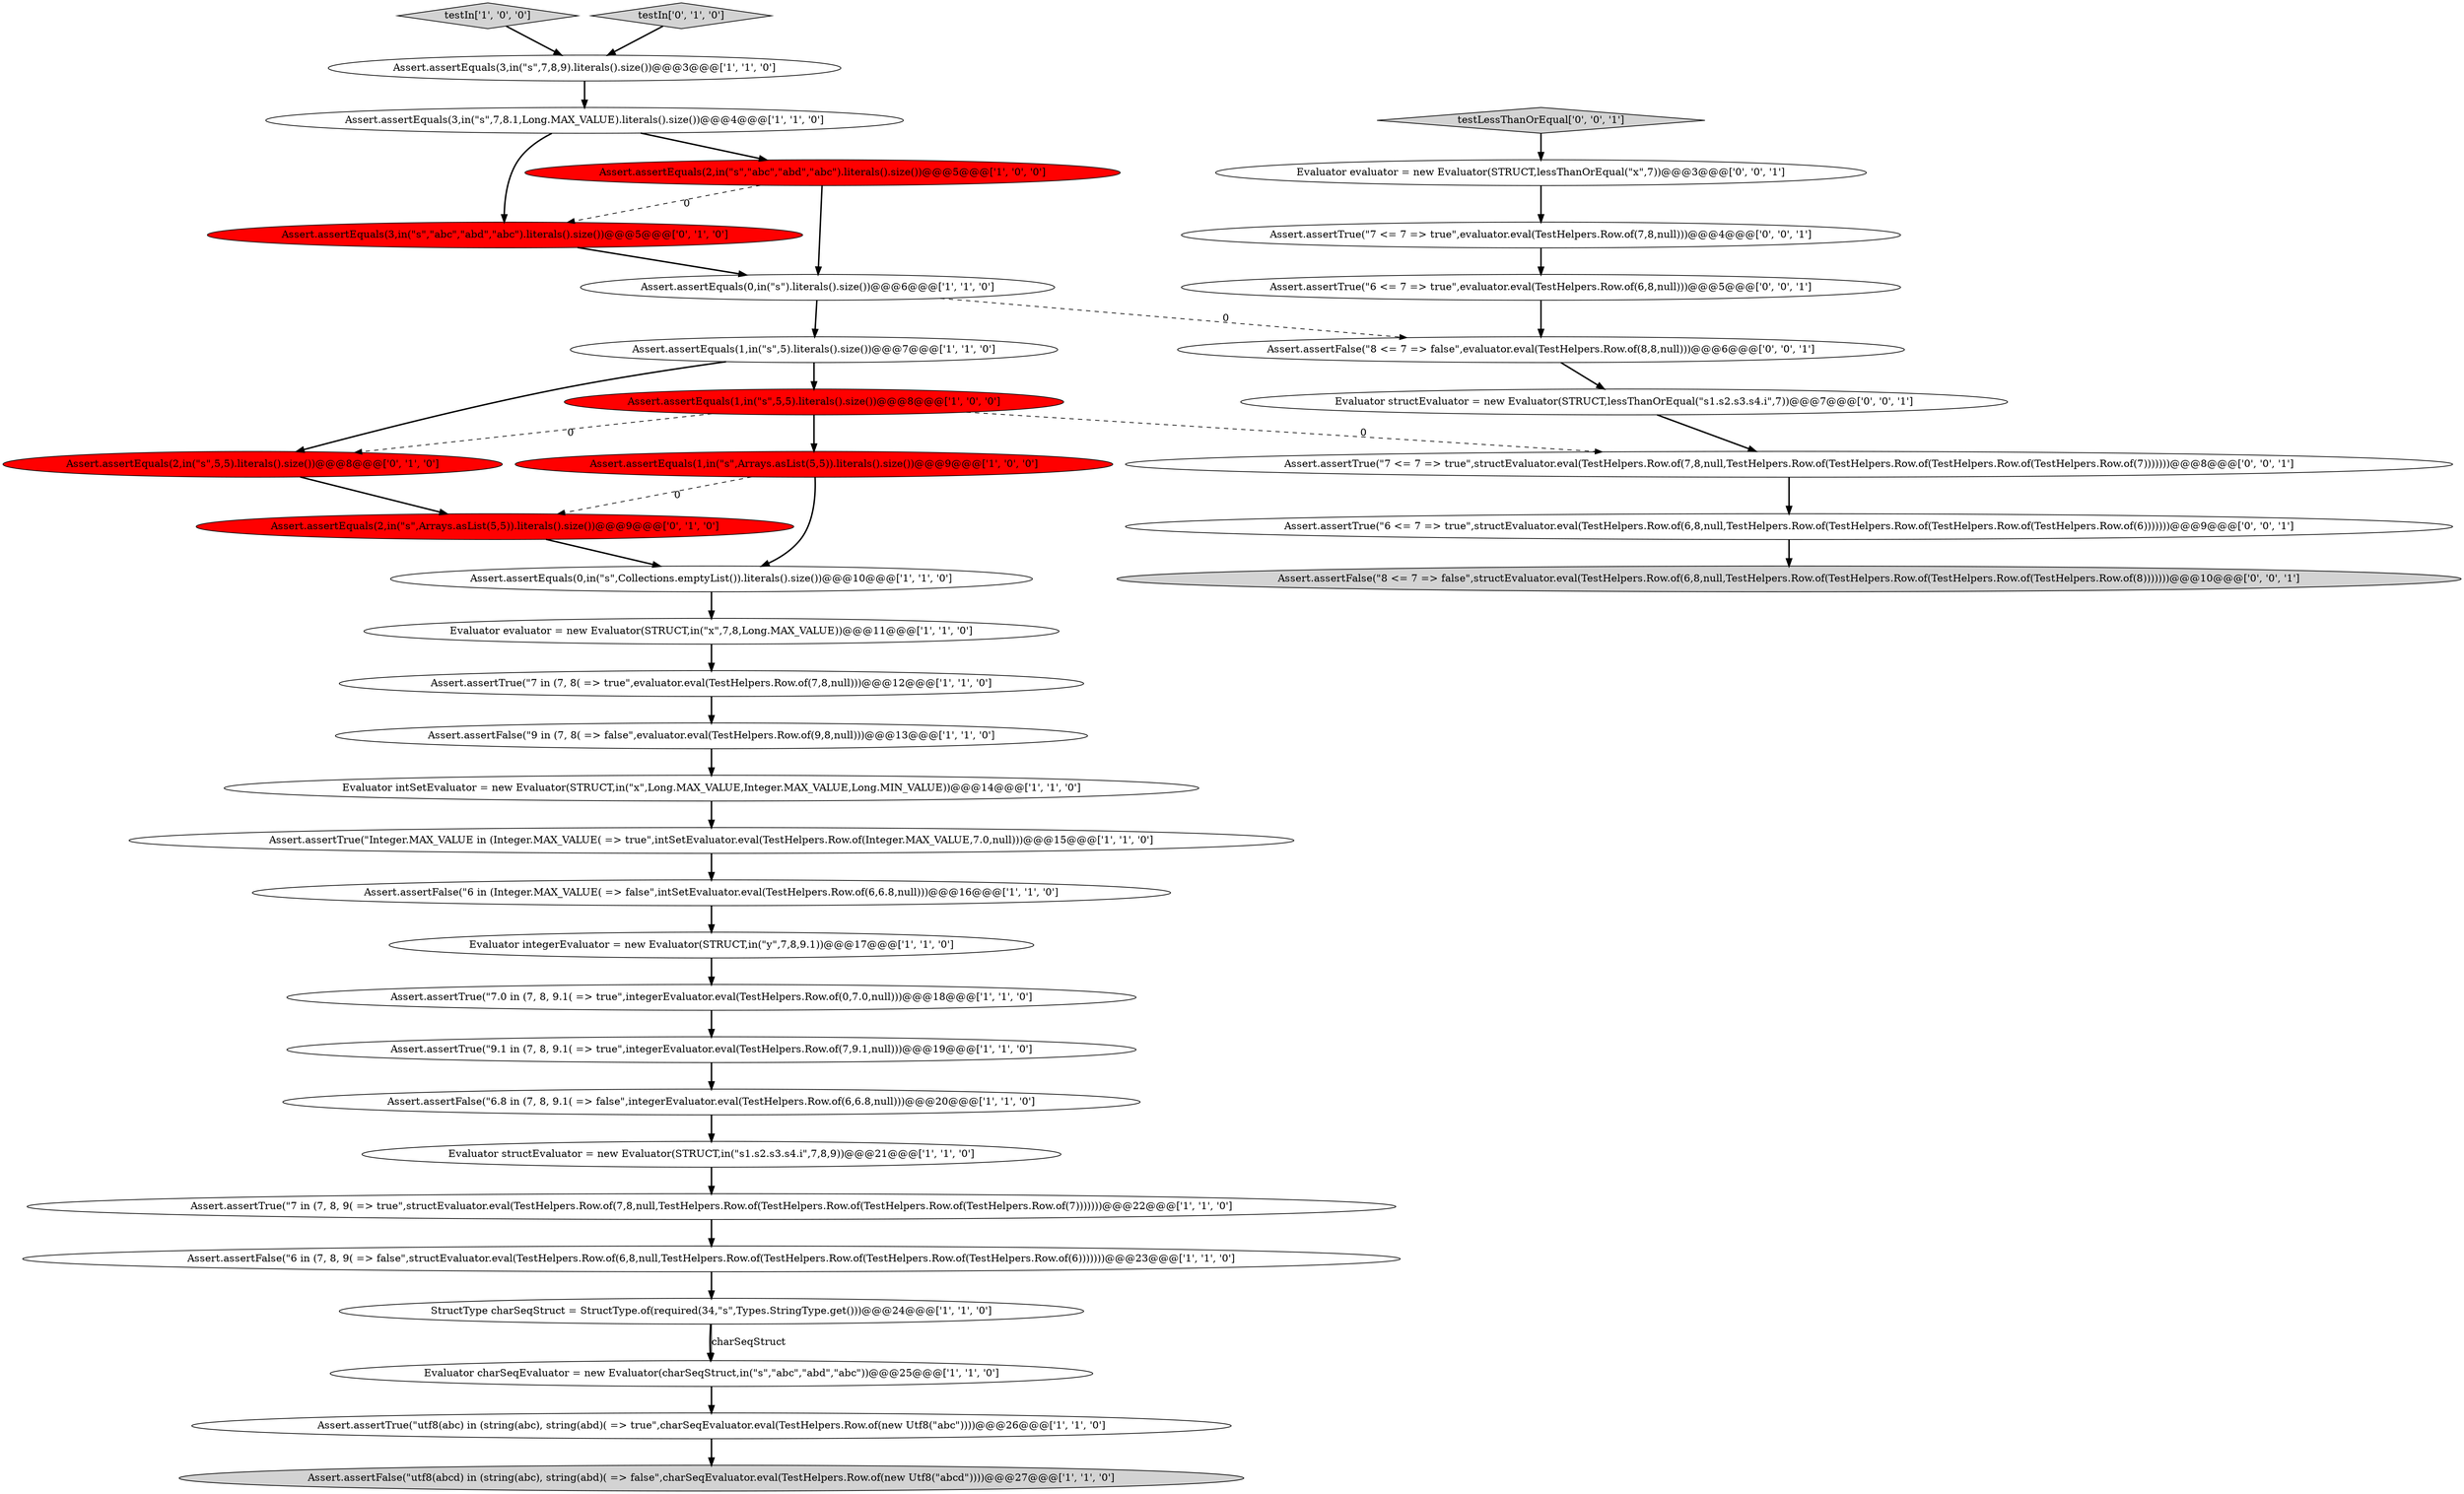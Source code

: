 digraph {
31 [style = filled, label = "Assert.assertFalse(\"8 <= 7 => false\",structEvaluator.eval(TestHelpers.Row.of(6,8,null,TestHelpers.Row.of(TestHelpers.Row.of(TestHelpers.Row.of(TestHelpers.Row.of(8)))))))@@@10@@@['0', '0', '1']", fillcolor = lightgray, shape = ellipse image = "AAA0AAABBB3BBB"];
12 [style = filled, label = "Evaluator charSeqEvaluator = new Evaluator(charSeqStruct,in(\"s\",\"abc\",\"abd\",\"abc\"))@@@25@@@['1', '1', '0']", fillcolor = white, shape = ellipse image = "AAA0AAABBB1BBB"];
23 [style = filled, label = "Assert.assertEquals(3,in(\"s\",7,8.1,Long.MAX_VALUE).literals().size())@@@4@@@['1', '1', '0']", fillcolor = white, shape = ellipse image = "AAA0AAABBB1BBB"];
14 [style = filled, label = "Assert.assertEquals(0,in(\"s\").literals().size())@@@6@@@['1', '1', '0']", fillcolor = white, shape = ellipse image = "AAA0AAABBB1BBB"];
1 [style = filled, label = "Evaluator evaluator = new Evaluator(STRUCT,in(\"x\",7,8,Long.MAX_VALUE))@@@11@@@['1', '1', '0']", fillcolor = white, shape = ellipse image = "AAA0AAABBB1BBB"];
33 [style = filled, label = "Evaluator evaluator = new Evaluator(STRUCT,lessThanOrEqual(\"x\",7))@@@3@@@['0', '0', '1']", fillcolor = white, shape = ellipse image = "AAA0AAABBB3BBB"];
13 [style = filled, label = "Assert.assertEquals(2,in(\"s\",\"abc\",\"abd\",\"abc\").literals().size())@@@5@@@['1', '0', '0']", fillcolor = red, shape = ellipse image = "AAA1AAABBB1BBB"];
17 [style = filled, label = "Evaluator intSetEvaluator = new Evaluator(STRUCT,in(\"x\",Long.MAX_VALUE,Integer.MAX_VALUE,Long.MIN_VALUE))@@@14@@@['1', '1', '0']", fillcolor = white, shape = ellipse image = "AAA0AAABBB1BBB"];
34 [style = filled, label = "Assert.assertTrue(\"6 <= 7 => true\",evaluator.eval(TestHelpers.Row.of(6,8,null)))@@@5@@@['0', '0', '1']", fillcolor = white, shape = ellipse image = "AAA0AAABBB3BBB"];
10 [style = filled, label = "Assert.assertEquals(0,in(\"s\",Collections.emptyList()).literals().size())@@@10@@@['1', '1', '0']", fillcolor = white, shape = ellipse image = "AAA0AAABBB1BBB"];
0 [style = filled, label = "Assert.assertTrue(\"7.0 in (7, 8, 9.1( => true\",integerEvaluator.eval(TestHelpers.Row.of(0,7.0,null)))@@@18@@@['1', '1', '0']", fillcolor = white, shape = ellipse image = "AAA0AAABBB1BBB"];
5 [style = filled, label = "Assert.assertEquals(1,in(\"s\",Arrays.asList(5,5)).literals().size())@@@9@@@['1', '0', '0']", fillcolor = red, shape = ellipse image = "AAA1AAABBB1BBB"];
32 [style = filled, label = "Assert.assertTrue(\"7 <= 7 => true\",evaluator.eval(TestHelpers.Row.of(7,8,null)))@@@4@@@['0', '0', '1']", fillcolor = white, shape = ellipse image = "AAA0AAABBB3BBB"];
38 [style = filled, label = "Evaluator structEvaluator = new Evaluator(STRUCT,lessThanOrEqual(\"s1.s2.s3.s4.i\",7))@@@7@@@['0', '0', '1']", fillcolor = white, shape = ellipse image = "AAA0AAABBB3BBB"];
6 [style = filled, label = "Assert.assertEquals(3,in(\"s\",7,8,9).literals().size())@@@3@@@['1', '1', '0']", fillcolor = white, shape = ellipse image = "AAA0AAABBB1BBB"];
22 [style = filled, label = "Assert.assertFalse(\"utf8(abcd) in (string(abc), string(abd)( => false\",charSeqEvaluator.eval(TestHelpers.Row.of(new Utf8(\"abcd\"))))@@@27@@@['1', '1', '0']", fillcolor = lightgray, shape = ellipse image = "AAA0AAABBB1BBB"];
15 [style = filled, label = "Assert.assertFalse(\"6 in (7, 8, 9( => false\",structEvaluator.eval(TestHelpers.Row.of(6,8,null,TestHelpers.Row.of(TestHelpers.Row.of(TestHelpers.Row.of(TestHelpers.Row.of(6)))))))@@@23@@@['1', '1', '0']", fillcolor = white, shape = ellipse image = "AAA0AAABBB1BBB"];
2 [style = filled, label = "Assert.assertFalse(\"6 in (Integer.MAX_VALUE( => false\",intSetEvaluator.eval(TestHelpers.Row.of(6,6.8,null)))@@@16@@@['1', '1', '0']", fillcolor = white, shape = ellipse image = "AAA0AAABBB1BBB"];
9 [style = filled, label = "StructType charSeqStruct = StructType.of(required(34,\"s\",Types.StringType.get()))@@@24@@@['1', '1', '0']", fillcolor = white, shape = ellipse image = "AAA0AAABBB1BBB"];
4 [style = filled, label = "Assert.assertTrue(\"7 in (7, 8( => true\",evaluator.eval(TestHelpers.Row.of(7,8,null)))@@@12@@@['1', '1', '0']", fillcolor = white, shape = ellipse image = "AAA0AAABBB1BBB"];
3 [style = filled, label = "Assert.assertEquals(1,in(\"s\",5).literals().size())@@@7@@@['1', '1', '0']", fillcolor = white, shape = ellipse image = "AAA0AAABBB1BBB"];
7 [style = filled, label = "Evaluator structEvaluator = new Evaluator(STRUCT,in(\"s1.s2.s3.s4.i\",7,8,9))@@@21@@@['1', '1', '0']", fillcolor = white, shape = ellipse image = "AAA0AAABBB1BBB"];
35 [style = filled, label = "Assert.assertTrue(\"6 <= 7 => true\",structEvaluator.eval(TestHelpers.Row.of(6,8,null,TestHelpers.Row.of(TestHelpers.Row.of(TestHelpers.Row.of(TestHelpers.Row.of(6)))))))@@@9@@@['0', '0', '1']", fillcolor = white, shape = ellipse image = "AAA0AAABBB3BBB"];
29 [style = filled, label = "Assert.assertEquals(2,in(\"s\",Arrays.asList(5,5)).literals().size())@@@9@@@['0', '1', '0']", fillcolor = red, shape = ellipse image = "AAA1AAABBB2BBB"];
18 [style = filled, label = "Assert.assertTrue(\"9.1 in (7, 8, 9.1( => true\",integerEvaluator.eval(TestHelpers.Row.of(7,9.1,null)))@@@19@@@['1', '1', '0']", fillcolor = white, shape = ellipse image = "AAA0AAABBB1BBB"];
20 [style = filled, label = "Evaluator integerEvaluator = new Evaluator(STRUCT,in(\"y\",7,8,9.1))@@@17@@@['1', '1', '0']", fillcolor = white, shape = ellipse image = "AAA0AAABBB1BBB"];
19 [style = filled, label = "testIn['1', '0', '0']", fillcolor = lightgray, shape = diamond image = "AAA0AAABBB1BBB"];
11 [style = filled, label = "Assert.assertFalse(\"9 in (7, 8( => false\",evaluator.eval(TestHelpers.Row.of(9,8,null)))@@@13@@@['1', '1', '0']", fillcolor = white, shape = ellipse image = "AAA0AAABBB1BBB"];
8 [style = filled, label = "Assert.assertEquals(1,in(\"s\",5,5).literals().size())@@@8@@@['1', '0', '0']", fillcolor = red, shape = ellipse image = "AAA1AAABBB1BBB"];
36 [style = filled, label = "Assert.assertFalse(\"8 <= 7 => false\",evaluator.eval(TestHelpers.Row.of(8,8,null)))@@@6@@@['0', '0', '1']", fillcolor = white, shape = ellipse image = "AAA0AAABBB3BBB"];
16 [style = filled, label = "Assert.assertFalse(\"6.8 in (7, 8, 9.1( => false\",integerEvaluator.eval(TestHelpers.Row.of(6,6.8,null)))@@@20@@@['1', '1', '0']", fillcolor = white, shape = ellipse image = "AAA0AAABBB1BBB"];
37 [style = filled, label = "testLessThanOrEqual['0', '0', '1']", fillcolor = lightgray, shape = diamond image = "AAA0AAABBB3BBB"];
25 [style = filled, label = "Assert.assertTrue(\"7 in (7, 8, 9( => true\",structEvaluator.eval(TestHelpers.Row.of(7,8,null,TestHelpers.Row.of(TestHelpers.Row.of(TestHelpers.Row.of(TestHelpers.Row.of(7)))))))@@@22@@@['1', '1', '0']", fillcolor = white, shape = ellipse image = "AAA0AAABBB1BBB"];
27 [style = filled, label = "testIn['0', '1', '0']", fillcolor = lightgray, shape = diamond image = "AAA0AAABBB2BBB"];
30 [style = filled, label = "Assert.assertTrue(\"7 <= 7 => true\",structEvaluator.eval(TestHelpers.Row.of(7,8,null,TestHelpers.Row.of(TestHelpers.Row.of(TestHelpers.Row.of(TestHelpers.Row.of(7)))))))@@@8@@@['0', '0', '1']", fillcolor = white, shape = ellipse image = "AAA0AAABBB3BBB"];
24 [style = filled, label = "Assert.assertTrue(\"Integer.MAX_VALUE in (Integer.MAX_VALUE( => true\",intSetEvaluator.eval(TestHelpers.Row.of(Integer.MAX_VALUE,7.0,null)))@@@15@@@['1', '1', '0']", fillcolor = white, shape = ellipse image = "AAA0AAABBB1BBB"];
26 [style = filled, label = "Assert.assertEquals(3,in(\"s\",\"abc\",\"abd\",\"abc\").literals().size())@@@5@@@['0', '1', '0']", fillcolor = red, shape = ellipse image = "AAA1AAABBB2BBB"];
28 [style = filled, label = "Assert.assertEquals(2,in(\"s\",5,5).literals().size())@@@8@@@['0', '1', '0']", fillcolor = red, shape = ellipse image = "AAA1AAABBB2BBB"];
21 [style = filled, label = "Assert.assertTrue(\"utf8(abc) in (string(abc), string(abd)( => true\",charSeqEvaluator.eval(TestHelpers.Row.of(new Utf8(\"abc\"))))@@@26@@@['1', '1', '0']", fillcolor = white, shape = ellipse image = "AAA0AAABBB1BBB"];
14->3 [style = bold, label=""];
5->10 [style = bold, label=""];
28->29 [style = bold, label=""];
35->31 [style = bold, label=""];
1->4 [style = bold, label=""];
2->20 [style = bold, label=""];
24->2 [style = bold, label=""];
12->21 [style = bold, label=""];
6->23 [style = bold, label=""];
20->0 [style = bold, label=""];
16->7 [style = bold, label=""];
23->26 [style = bold, label=""];
26->14 [style = bold, label=""];
32->34 [style = bold, label=""];
5->29 [style = dashed, label="0"];
8->28 [style = dashed, label="0"];
14->36 [style = dashed, label="0"];
19->6 [style = bold, label=""];
13->26 [style = dashed, label="0"];
27->6 [style = bold, label=""];
3->28 [style = bold, label=""];
17->24 [style = bold, label=""];
38->30 [style = bold, label=""];
30->35 [style = bold, label=""];
8->5 [style = bold, label=""];
23->13 [style = bold, label=""];
15->9 [style = bold, label=""];
21->22 [style = bold, label=""];
3->8 [style = bold, label=""];
34->36 [style = bold, label=""];
25->15 [style = bold, label=""];
11->17 [style = bold, label=""];
0->18 [style = bold, label=""];
29->10 [style = bold, label=""];
33->32 [style = bold, label=""];
7->25 [style = bold, label=""];
8->30 [style = dashed, label="0"];
9->12 [style = bold, label=""];
36->38 [style = bold, label=""];
9->12 [style = solid, label="charSeqStruct"];
37->33 [style = bold, label=""];
4->11 [style = bold, label=""];
10->1 [style = bold, label=""];
13->14 [style = bold, label=""];
18->16 [style = bold, label=""];
}
